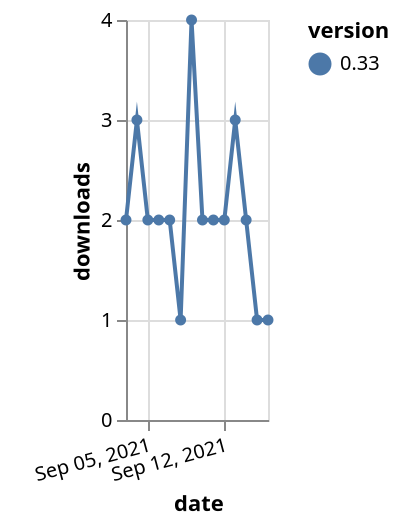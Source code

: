{"$schema": "https://vega.github.io/schema/vega-lite/v5.json", "description": "A simple bar chart with embedded data.", "data": {"values": [{"date": "2021-09-03", "total": 1853, "delta": 2, "version": "0.33"}, {"date": "2021-09-04", "total": 1856, "delta": 3, "version": "0.33"}, {"date": "2021-09-05", "total": 1858, "delta": 2, "version": "0.33"}, {"date": "2021-09-06", "total": 1860, "delta": 2, "version": "0.33"}, {"date": "2021-09-07", "total": 1862, "delta": 2, "version": "0.33"}, {"date": "2021-09-08", "total": 1863, "delta": 1, "version": "0.33"}, {"date": "2021-09-09", "total": 1867, "delta": 4, "version": "0.33"}, {"date": "2021-09-10", "total": 1869, "delta": 2, "version": "0.33"}, {"date": "2021-09-11", "total": 1871, "delta": 2, "version": "0.33"}, {"date": "2021-09-12", "total": 1873, "delta": 2, "version": "0.33"}, {"date": "2021-09-13", "total": 1876, "delta": 3, "version": "0.33"}, {"date": "2021-09-14", "total": 1878, "delta": 2, "version": "0.33"}, {"date": "2021-09-15", "total": 1879, "delta": 1, "version": "0.33"}, {"date": "2021-09-16", "total": 1880, "delta": 1, "version": "0.33"}]}, "width": "container", "mark": {"type": "line", "point": {"filled": true}}, "encoding": {"x": {"field": "date", "type": "temporal", "timeUnit": "yearmonthdate", "title": "date", "axis": {"labelAngle": -15}}, "y": {"field": "delta", "type": "quantitative", "title": "downloads"}, "color": {"field": "version", "type": "nominal"}, "tooltip": {"field": "delta"}}}